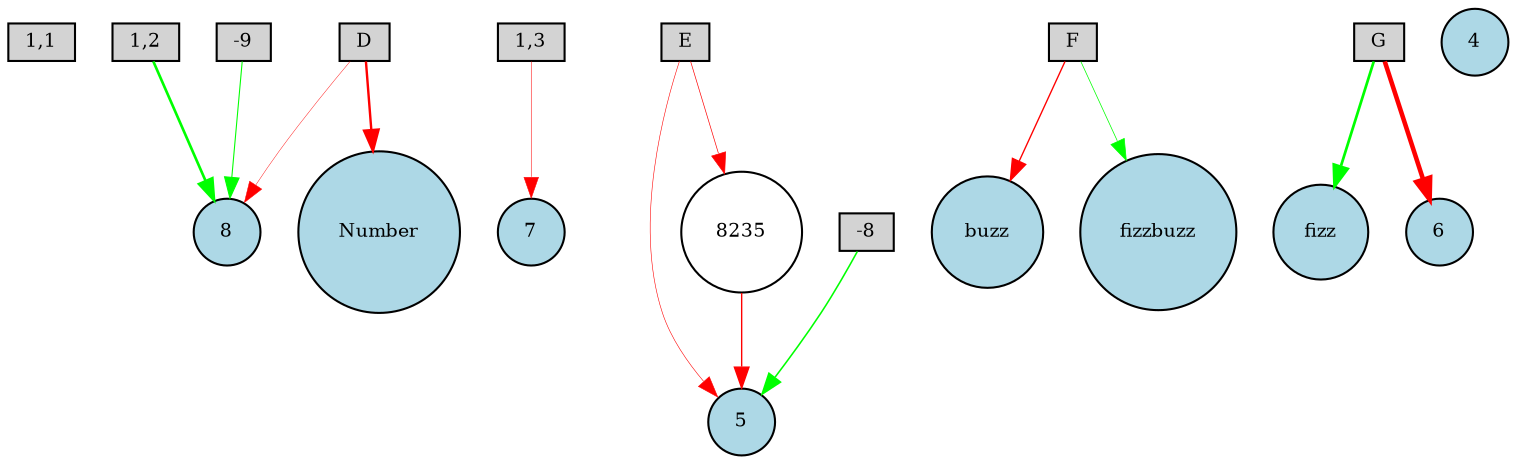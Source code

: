digraph {
	node [fontsize=9 height=0.2 shape=circle width=0.2]
	"1,1" [fillcolor=lightgray shape=box style=filled]
	"1,2" [fillcolor=lightgray shape=box style=filled]
	"1,3" [fillcolor=lightgray shape=box style=filled]
	D [fillcolor=lightgray shape=box style=filled]
	E [fillcolor=lightgray shape=box style=filled]
	F [fillcolor=lightgray shape=box style=filled]
	G [fillcolor=lightgray shape=box style=filled]
	-8 [fillcolor=lightgray shape=box style=filled]
	-9 [fillcolor=lightgray shape=box style=filled]
	Number [fillcolor=lightblue style=filled]
	fizz [fillcolor=lightblue style=filled]
	buzz [fillcolor=lightblue style=filled]
	fizzbuzz [fillcolor=lightblue style=filled]
	4 [fillcolor=lightblue style=filled]
	5 [fillcolor=lightblue style=filled]
	6 [fillcolor=lightblue style=filled]
	7 [fillcolor=lightblue style=filled]
	8 [fillcolor=lightblue style=filled]
	8235 [fillcolor=white style=filled]
	"1,3" -> 7 [color=red penwidth=0.250792285711 style=solid]
	8235 -> 5 [color=red penwidth=0.662222011247 style=solid]
	-9 -> 8 [color=green penwidth=0.517334824778 style=solid]
	E -> 5 [color=red penwidth=0.272482606821 style=solid]
	-8 -> 5 [color=green penwidth=0.755651601145 style=solid]
	"1,2" -> 8 [color=green penwidth=1.27160299307 style=solid]
	F -> buzz [color=red penwidth=0.653214055867 style=solid]
	G -> fizz [color=green penwidth=1.30323832725 style=solid]
	F -> fizzbuzz [color=green penwidth=0.353935348965 style=solid]
	D -> Number [color=red penwidth=1.15347308239 style=solid]
	G -> 6 [color=red penwidth=2.17882740117 style=solid]
	D -> 8 [color=red penwidth=0.205120350187 style=solid]
	E -> 8235 [color=red penwidth=0.324706506914 style=solid]
}
